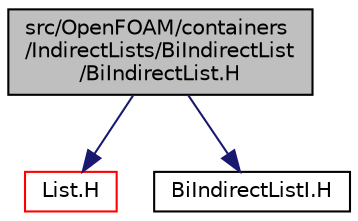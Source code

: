 digraph "src/OpenFOAM/containers/IndirectLists/BiIndirectList/BiIndirectList.H"
{
  bgcolor="transparent";
  edge [fontname="Helvetica",fontsize="10",labelfontname="Helvetica",labelfontsize="10"];
  node [fontname="Helvetica",fontsize="10",shape=record];
  Node1 [label="src/OpenFOAM/containers\l/IndirectLists/BiIndirectList\l/BiIndirectList.H",height=0.2,width=0.4,color="black", fillcolor="grey75", style="filled" fontcolor="black"];
  Node1 -> Node2 [color="midnightblue",fontsize="10",style="solid",fontname="Helvetica"];
  Node2 [label="List.H",height=0.2,width=0.4,color="red",URL="$List_8H.html"];
  Node1 -> Node3 [color="midnightblue",fontsize="10",style="solid",fontname="Helvetica"];
  Node3 [label="BiIndirectListI.H",height=0.2,width=0.4,color="black",URL="$BiIndirectListI_8H.html"];
}

